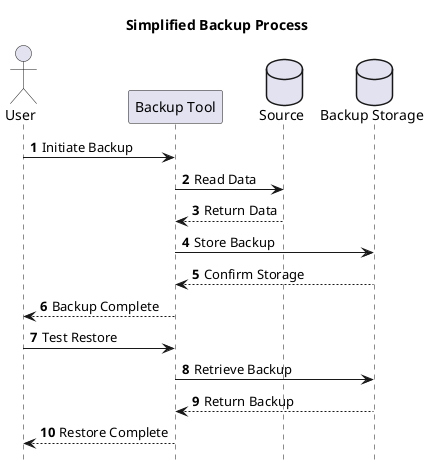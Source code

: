 @startuml
hide footbox
autonumber
title Simplified Backup Process

actor "User" as user
participant "Backup Tool" as tool
database "Source" as source
database "Backup Storage" as storage

user -> tool: Initiate Backup
tool -> source: Read Data
source --> tool: Return Data
tool -> storage: Store Backup
storage --> tool: Confirm Storage
tool --> user: Backup Complete

user -> tool: Test Restore
tool -> storage: Retrieve Backup
storage --> tool: Return Backup
tool --> user: Restore Complete

@enduml
